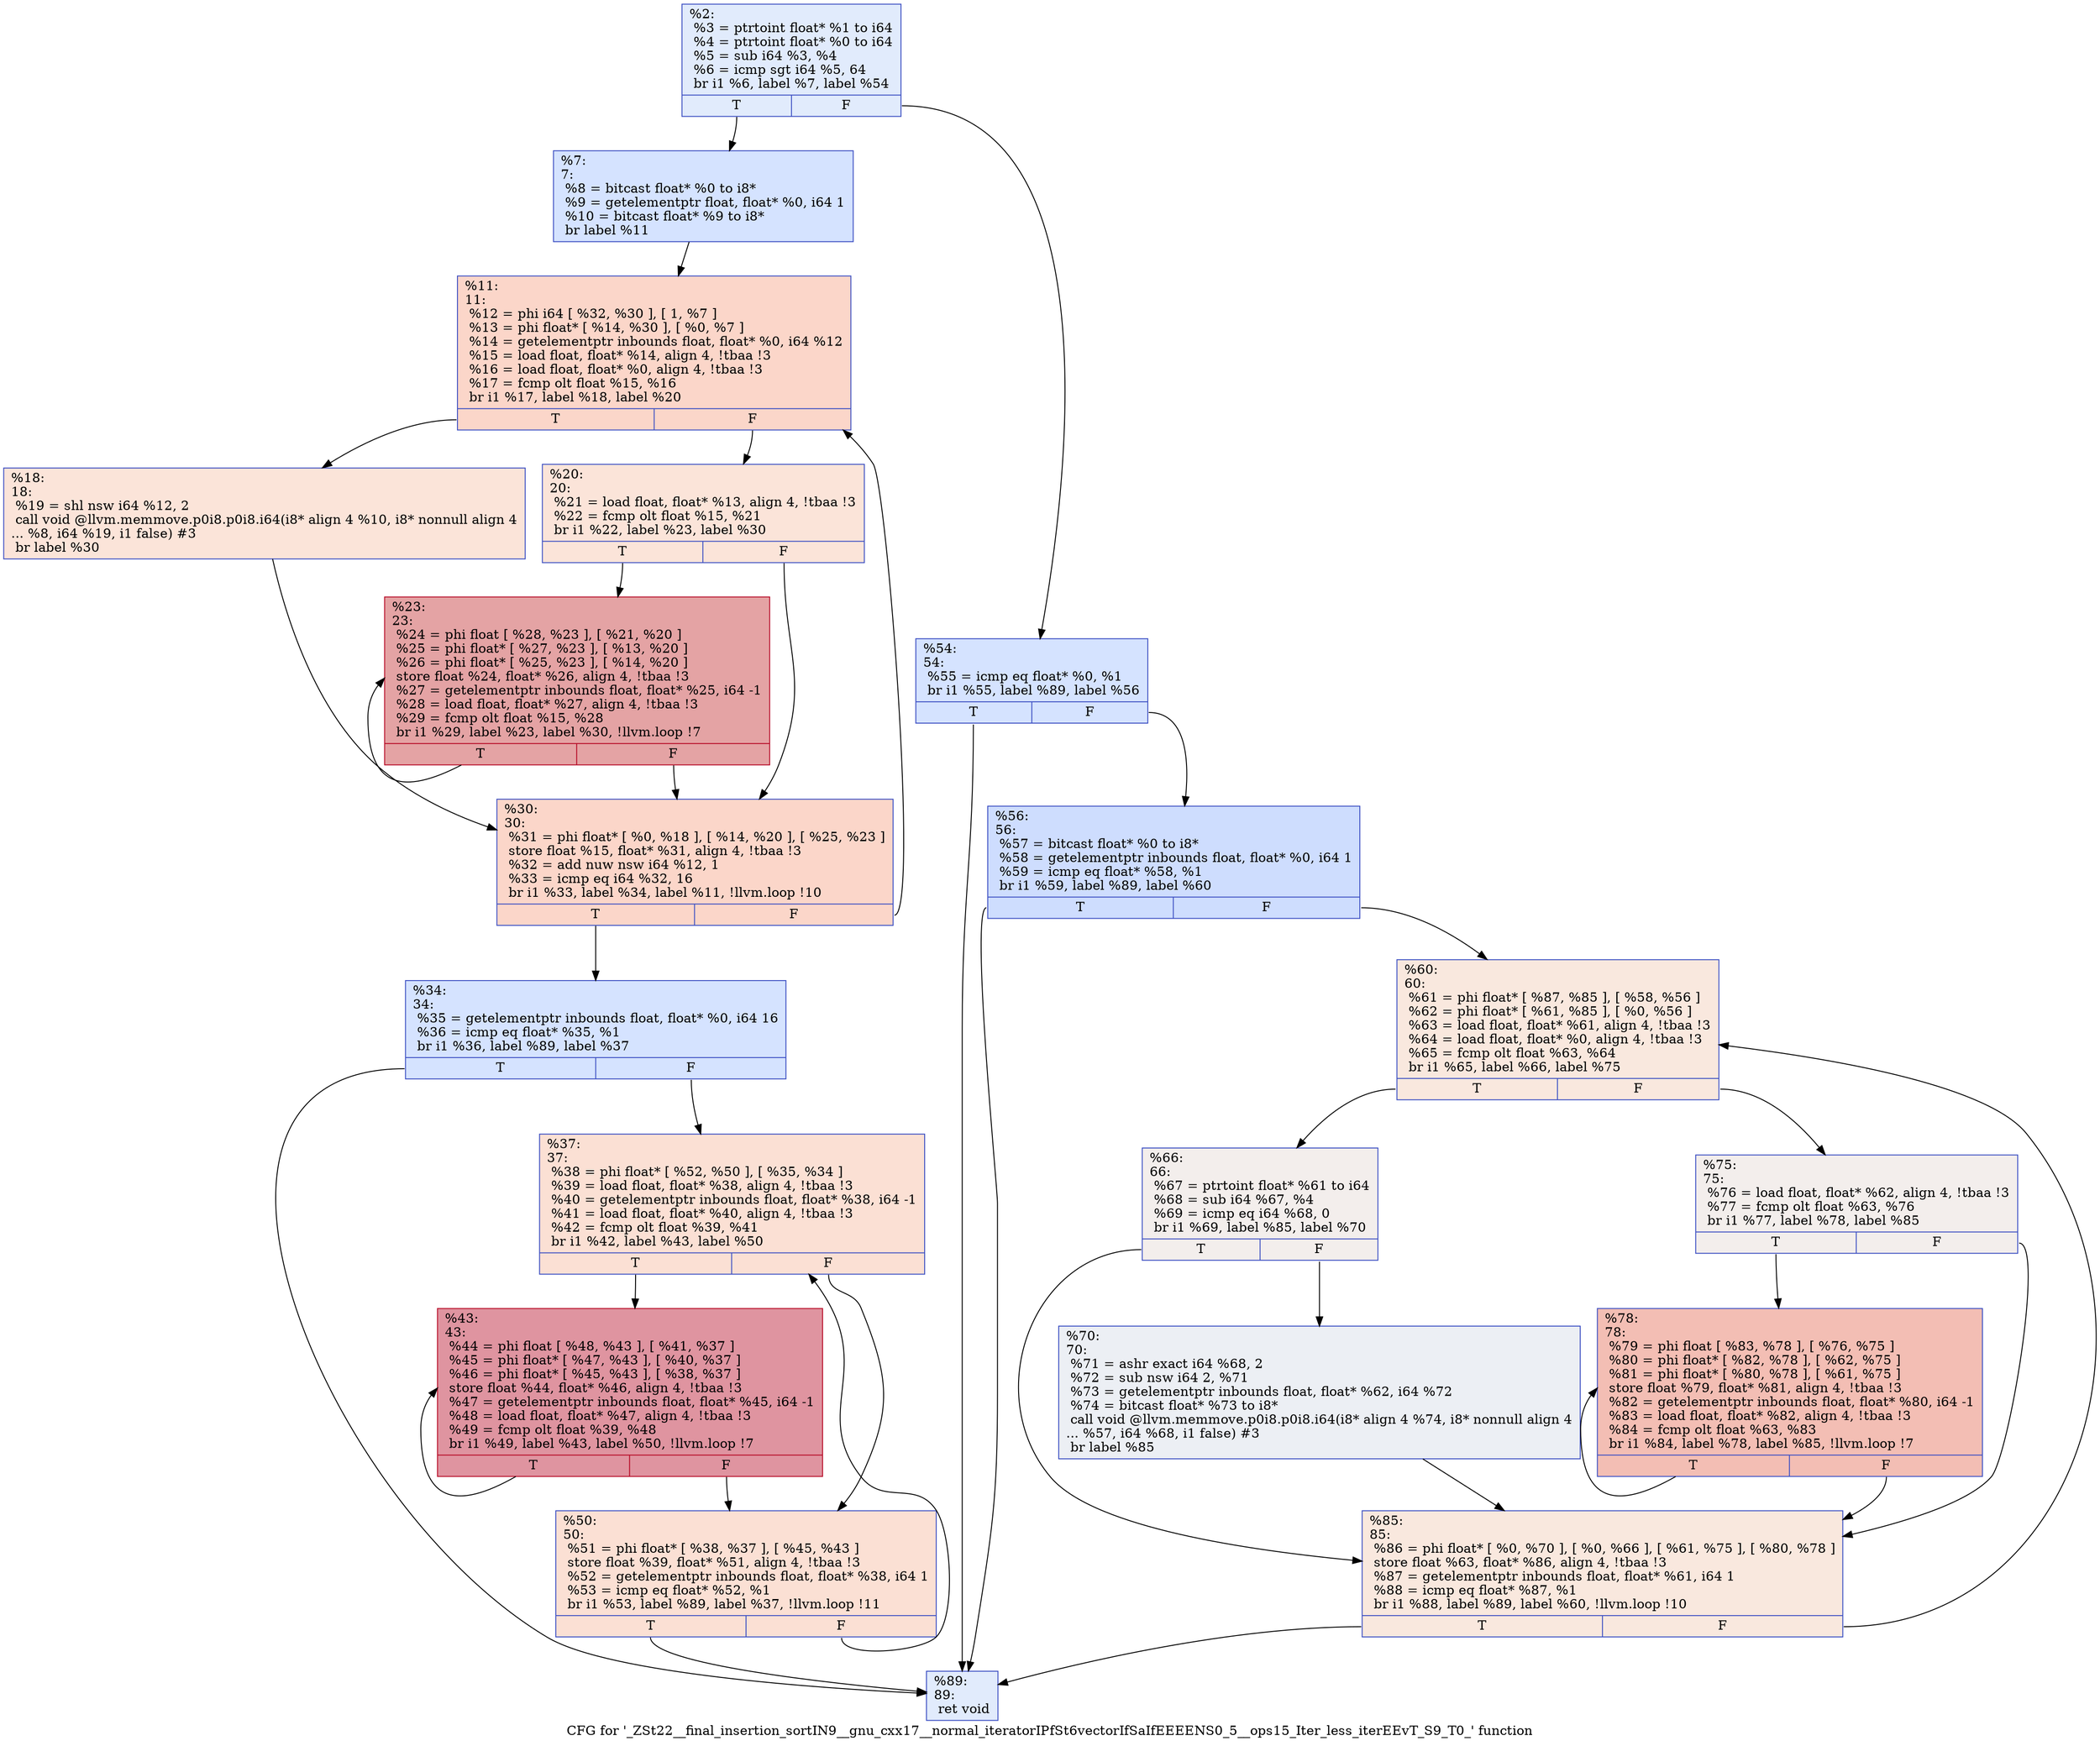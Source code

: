 digraph "CFG for '_ZSt22__final_insertion_sortIN9__gnu_cxx17__normal_iteratorIPfSt6vectorIfSaIfEEEENS0_5__ops15_Iter_less_iterEEvT_S9_T0_' function" {
	label="CFG for '_ZSt22__final_insertion_sortIN9__gnu_cxx17__normal_iteratorIPfSt6vectorIfSaIfEEEENS0_5__ops15_Iter_less_iterEEvT_S9_T0_' function";

	Node0x555eed03d920 [shape=record,color="#3d50c3ff", style=filled, fillcolor="#bbd1f870",label="{%2:\l  %3 = ptrtoint float* %1 to i64\l  %4 = ptrtoint float* %0 to i64\l  %5 = sub i64 %3, %4\l  %6 = icmp sgt i64 %5, 64\l  br i1 %6, label %7, label %54\l|{<s0>T|<s1>F}}"];
	Node0x555eed03d920:s0 -> Node0x555eed03db30;
	Node0x555eed03d920:s1 -> Node0x555eed03db80;
	Node0x555eed03db30 [shape=record,color="#3d50c3ff", style=filled, fillcolor="#a1c0ff70",label="{%7:\l7:                                                \l  %8 = bitcast float* %0 to i8*\l  %9 = getelementptr float, float* %0, i64 1\l  %10 = bitcast float* %9 to i8*\l  br label %11\l}"];
	Node0x555eed03db30 -> Node0x555eed03da50;
	Node0x555eed03da50 [shape=record,color="#3d50c3ff", style=filled, fillcolor="#f6a38570",label="{%11:\l11:                                               \l  %12 = phi i64 [ %32, %30 ], [ 1, %7 ]\l  %13 = phi float* [ %14, %30 ], [ %0, %7 ]\l  %14 = getelementptr inbounds float, float* %0, i64 %12\l  %15 = load float, float* %14, align 4, !tbaa !3\l  %16 = load float, float* %0, align 4, !tbaa !3\l  %17 = fcmp olt float %15, %16\l  br i1 %17, label %18, label %20\l|{<s0>T|<s1>F}}"];
	Node0x555eed03da50:s0 -> Node0x555eed042a30;
	Node0x555eed03da50:s1 -> Node0x555eed042a80;
	Node0x555eed042a30 [shape=record,color="#3d50c3ff", style=filled, fillcolor="#f5c1a970",label="{%18:\l18:                                               \l  %19 = shl nsw i64 %12, 2\l  call void @llvm.memmove.p0i8.p0i8.i64(i8* align 4 %10, i8* nonnull align 4\l... %8, i64 %19, i1 false) #3\l  br label %30\l}"];
	Node0x555eed042a30 -> Node0x555eed042680;
	Node0x555eed042a80 [shape=record,color="#3d50c3ff", style=filled, fillcolor="#f5c1a970",label="{%20:\l20:                                               \l  %21 = load float, float* %13, align 4, !tbaa !3\l  %22 = fcmp olt float %15, %21\l  br i1 %22, label %23, label %30\l|{<s0>T|<s1>F}}"];
	Node0x555eed042a80:s0 -> Node0x555eed043050;
	Node0x555eed042a80:s1 -> Node0x555eed042680;
	Node0x555eed043050 [shape=record,color="#b70d28ff", style=filled, fillcolor="#c32e3170",label="{%23:\l23:                                               \l  %24 = phi float [ %28, %23 ], [ %21, %20 ]\l  %25 = phi float* [ %27, %23 ], [ %13, %20 ]\l  %26 = phi float* [ %25, %23 ], [ %14, %20 ]\l  store float %24, float* %26, align 4, !tbaa !3\l  %27 = getelementptr inbounds float, float* %25, i64 -1\l  %28 = load float, float* %27, align 4, !tbaa !3\l  %29 = fcmp olt float %15, %28\l  br i1 %29, label %23, label %30, !llvm.loop !7\l|{<s0>T|<s1>F}}"];
	Node0x555eed043050:s0 -> Node0x555eed043050;
	Node0x555eed043050:s1 -> Node0x555eed042680;
	Node0x555eed042680 [shape=record,color="#3d50c3ff", style=filled, fillcolor="#f6a38570",label="{%30:\l30:                                               \l  %31 = phi float* [ %0, %18 ], [ %14, %20 ], [ %25, %23 ]\l  store float %15, float* %31, align 4, !tbaa !3\l  %32 = add nuw nsw i64 %12, 1\l  %33 = icmp eq i64 %32, 16\l  br i1 %33, label %34, label %11, !llvm.loop !10\l|{<s0>T|<s1>F}}"];
	Node0x555eed042680:s0 -> Node0x555eed043880;
	Node0x555eed042680:s1 -> Node0x555eed03da50;
	Node0x555eed043880 [shape=record,color="#3d50c3ff", style=filled, fillcolor="#a1c0ff70",label="{%34:\l34:                                               \l  %35 = getelementptr inbounds float, float* %0, i64 16\l  %36 = icmp eq float* %35, %1\l  br i1 %36, label %89, label %37\l|{<s0>T|<s1>F}}"];
	Node0x555eed043880:s0 -> Node0x555eed043b10;
	Node0x555eed043880:s1 -> Node0x555eed043b60;
	Node0x555eed043b60 [shape=record,color="#3d50c3ff", style=filled, fillcolor="#f7b99e70",label="{%37:\l37:                                               \l  %38 = phi float* [ %52, %50 ], [ %35, %34 ]\l  %39 = load float, float* %38, align 4, !tbaa !3\l  %40 = getelementptr inbounds float, float* %38, i64 -1\l  %41 = load float, float* %40, align 4, !tbaa !3\l  %42 = fcmp olt float %39, %41\l  br i1 %42, label %43, label %50\l|{<s0>T|<s1>F}}"];
	Node0x555eed043b60:s0 -> Node0x555eed043ff0;
	Node0x555eed043b60:s1 -> Node0x555eed043ca0;
	Node0x555eed043ff0 [shape=record,color="#b70d28ff", style=filled, fillcolor="#b70d2870",label="{%43:\l43:                                               \l  %44 = phi float [ %48, %43 ], [ %41, %37 ]\l  %45 = phi float* [ %47, %43 ], [ %40, %37 ]\l  %46 = phi float* [ %45, %43 ], [ %38, %37 ]\l  store float %44, float* %46, align 4, !tbaa !3\l  %47 = getelementptr inbounds float, float* %45, i64 -1\l  %48 = load float, float* %47, align 4, !tbaa !3\l  %49 = fcmp olt float %39, %48\l  br i1 %49, label %43, label %50, !llvm.loop !7\l|{<s0>T|<s1>F}}"];
	Node0x555eed043ff0:s0 -> Node0x555eed043ff0;
	Node0x555eed043ff0:s1 -> Node0x555eed043ca0;
	Node0x555eed043ca0 [shape=record,color="#3d50c3ff", style=filled, fillcolor="#f7b99e70",label="{%50:\l50:                                               \l  %51 = phi float* [ %38, %37 ], [ %45, %43 ]\l  store float %39, float* %51, align 4, !tbaa !3\l  %52 = getelementptr inbounds float, float* %38, i64 1\l  %53 = icmp eq float* %52, %1\l  br i1 %53, label %89, label %37, !llvm.loop !11\l|{<s0>T|<s1>F}}"];
	Node0x555eed043ca0:s0 -> Node0x555eed043b10;
	Node0x555eed043ca0:s1 -> Node0x555eed043b60;
	Node0x555eed03db80 [shape=record,color="#3d50c3ff", style=filled, fillcolor="#a1c0ff70",label="{%54:\l54:                                               \l  %55 = icmp eq float* %0, %1\l  br i1 %55, label %89, label %56\l|{<s0>T|<s1>F}}"];
	Node0x555eed03db80:s0 -> Node0x555eed043b10;
	Node0x555eed03db80:s1 -> Node0x555eed0450c0;
	Node0x555eed0450c0 [shape=record,color="#3d50c3ff", style=filled, fillcolor="#8fb1fe70",label="{%56:\l56:                                               \l  %57 = bitcast float* %0 to i8*\l  %58 = getelementptr inbounds float, float* %0, i64 1\l  %59 = icmp eq float* %58, %1\l  br i1 %59, label %89, label %60\l|{<s0>T|<s1>F}}"];
	Node0x555eed0450c0:s0 -> Node0x555eed043b10;
	Node0x555eed0450c0:s1 -> Node0x555eed045360;
	Node0x555eed045360 [shape=record,color="#3d50c3ff", style=filled, fillcolor="#f2cab570",label="{%60:\l60:                                               \l  %61 = phi float* [ %87, %85 ], [ %58, %56 ]\l  %62 = phi float* [ %61, %85 ], [ %0, %56 ]\l  %63 = load float, float* %61, align 4, !tbaa !3\l  %64 = load float, float* %0, align 4, !tbaa !3\l  %65 = fcmp olt float %63, %64\l  br i1 %65, label %66, label %75\l|{<s0>T|<s1>F}}"];
	Node0x555eed045360:s0 -> Node0x555eed045b90;
	Node0x555eed045360:s1 -> Node0x555eed045be0;
	Node0x555eed045b90 [shape=record,color="#3d50c3ff", style=filled, fillcolor="#e3d9d370",label="{%66:\l66:                                               \l  %67 = ptrtoint float* %61 to i64\l  %68 = sub i64 %67, %4\l  %69 = icmp eq i64 %68, 0\l  br i1 %69, label %85, label %70\l|{<s0>T|<s1>F}}"];
	Node0x555eed045b90:s0 -> Node0x555eed045460;
	Node0x555eed045b90:s1 -> Node0x555eed045eb0;
	Node0x555eed045eb0 [shape=record,color="#3d50c3ff", style=filled, fillcolor="#d4dbe670",label="{%70:\l70:                                               \l  %71 = ashr exact i64 %68, 2\l  %72 = sub nsw i64 2, %71\l  %73 = getelementptr inbounds float, float* %62, i64 %72\l  %74 = bitcast float* %73 to i8*\l  call void @llvm.memmove.p0i8.p0i8.i64(i8* align 4 %74, i8* nonnull align 4\l... %57, i64 %68, i1 false) #3\l  br label %85\l}"];
	Node0x555eed045eb0 -> Node0x555eed045460;
	Node0x555eed045be0 [shape=record,color="#3d50c3ff", style=filled, fillcolor="#e3d9d370",label="{%75:\l75:                                               \l  %76 = load float, float* %62, align 4, !tbaa !3\l  %77 = fcmp olt float %63, %76\l  br i1 %77, label %78, label %85\l|{<s0>T|<s1>F}}"];
	Node0x555eed045be0:s0 -> Node0x555eed046500;
	Node0x555eed045be0:s1 -> Node0x555eed045460;
	Node0x555eed046500 [shape=record,color="#3d50c3ff", style=filled, fillcolor="#e36c5570",label="{%78:\l78:                                               \l  %79 = phi float [ %83, %78 ], [ %76, %75 ]\l  %80 = phi float* [ %82, %78 ], [ %62, %75 ]\l  %81 = phi float* [ %80, %78 ], [ %61, %75 ]\l  store float %79, float* %81, align 4, !tbaa !3\l  %82 = getelementptr inbounds float, float* %80, i64 -1\l  %83 = load float, float* %82, align 4, !tbaa !3\l  %84 = fcmp olt float %63, %83\l  br i1 %84, label %78, label %85, !llvm.loop !7\l|{<s0>T|<s1>F}}"];
	Node0x555eed046500:s0 -> Node0x555eed046500;
	Node0x555eed046500:s1 -> Node0x555eed045460;
	Node0x555eed045460 [shape=record,color="#3d50c3ff", style=filled, fillcolor="#f2cab570",label="{%85:\l85:                                               \l  %86 = phi float* [ %0, %70 ], [ %0, %66 ], [ %61, %75 ], [ %80, %78 ]\l  store float %63, float* %86, align 4, !tbaa !3\l  %87 = getelementptr inbounds float, float* %61, i64 1\l  %88 = icmp eq float* %87, %1\l  br i1 %88, label %89, label %60, !llvm.loop !10\l|{<s0>T|<s1>F}}"];
	Node0x555eed045460:s0 -> Node0x555eed043b10;
	Node0x555eed045460:s1 -> Node0x555eed045360;
	Node0x555eed043b10 [shape=record,color="#3d50c3ff", style=filled, fillcolor="#bbd1f870",label="{%89:\l89:                                               \l  ret void\l}"];
}
